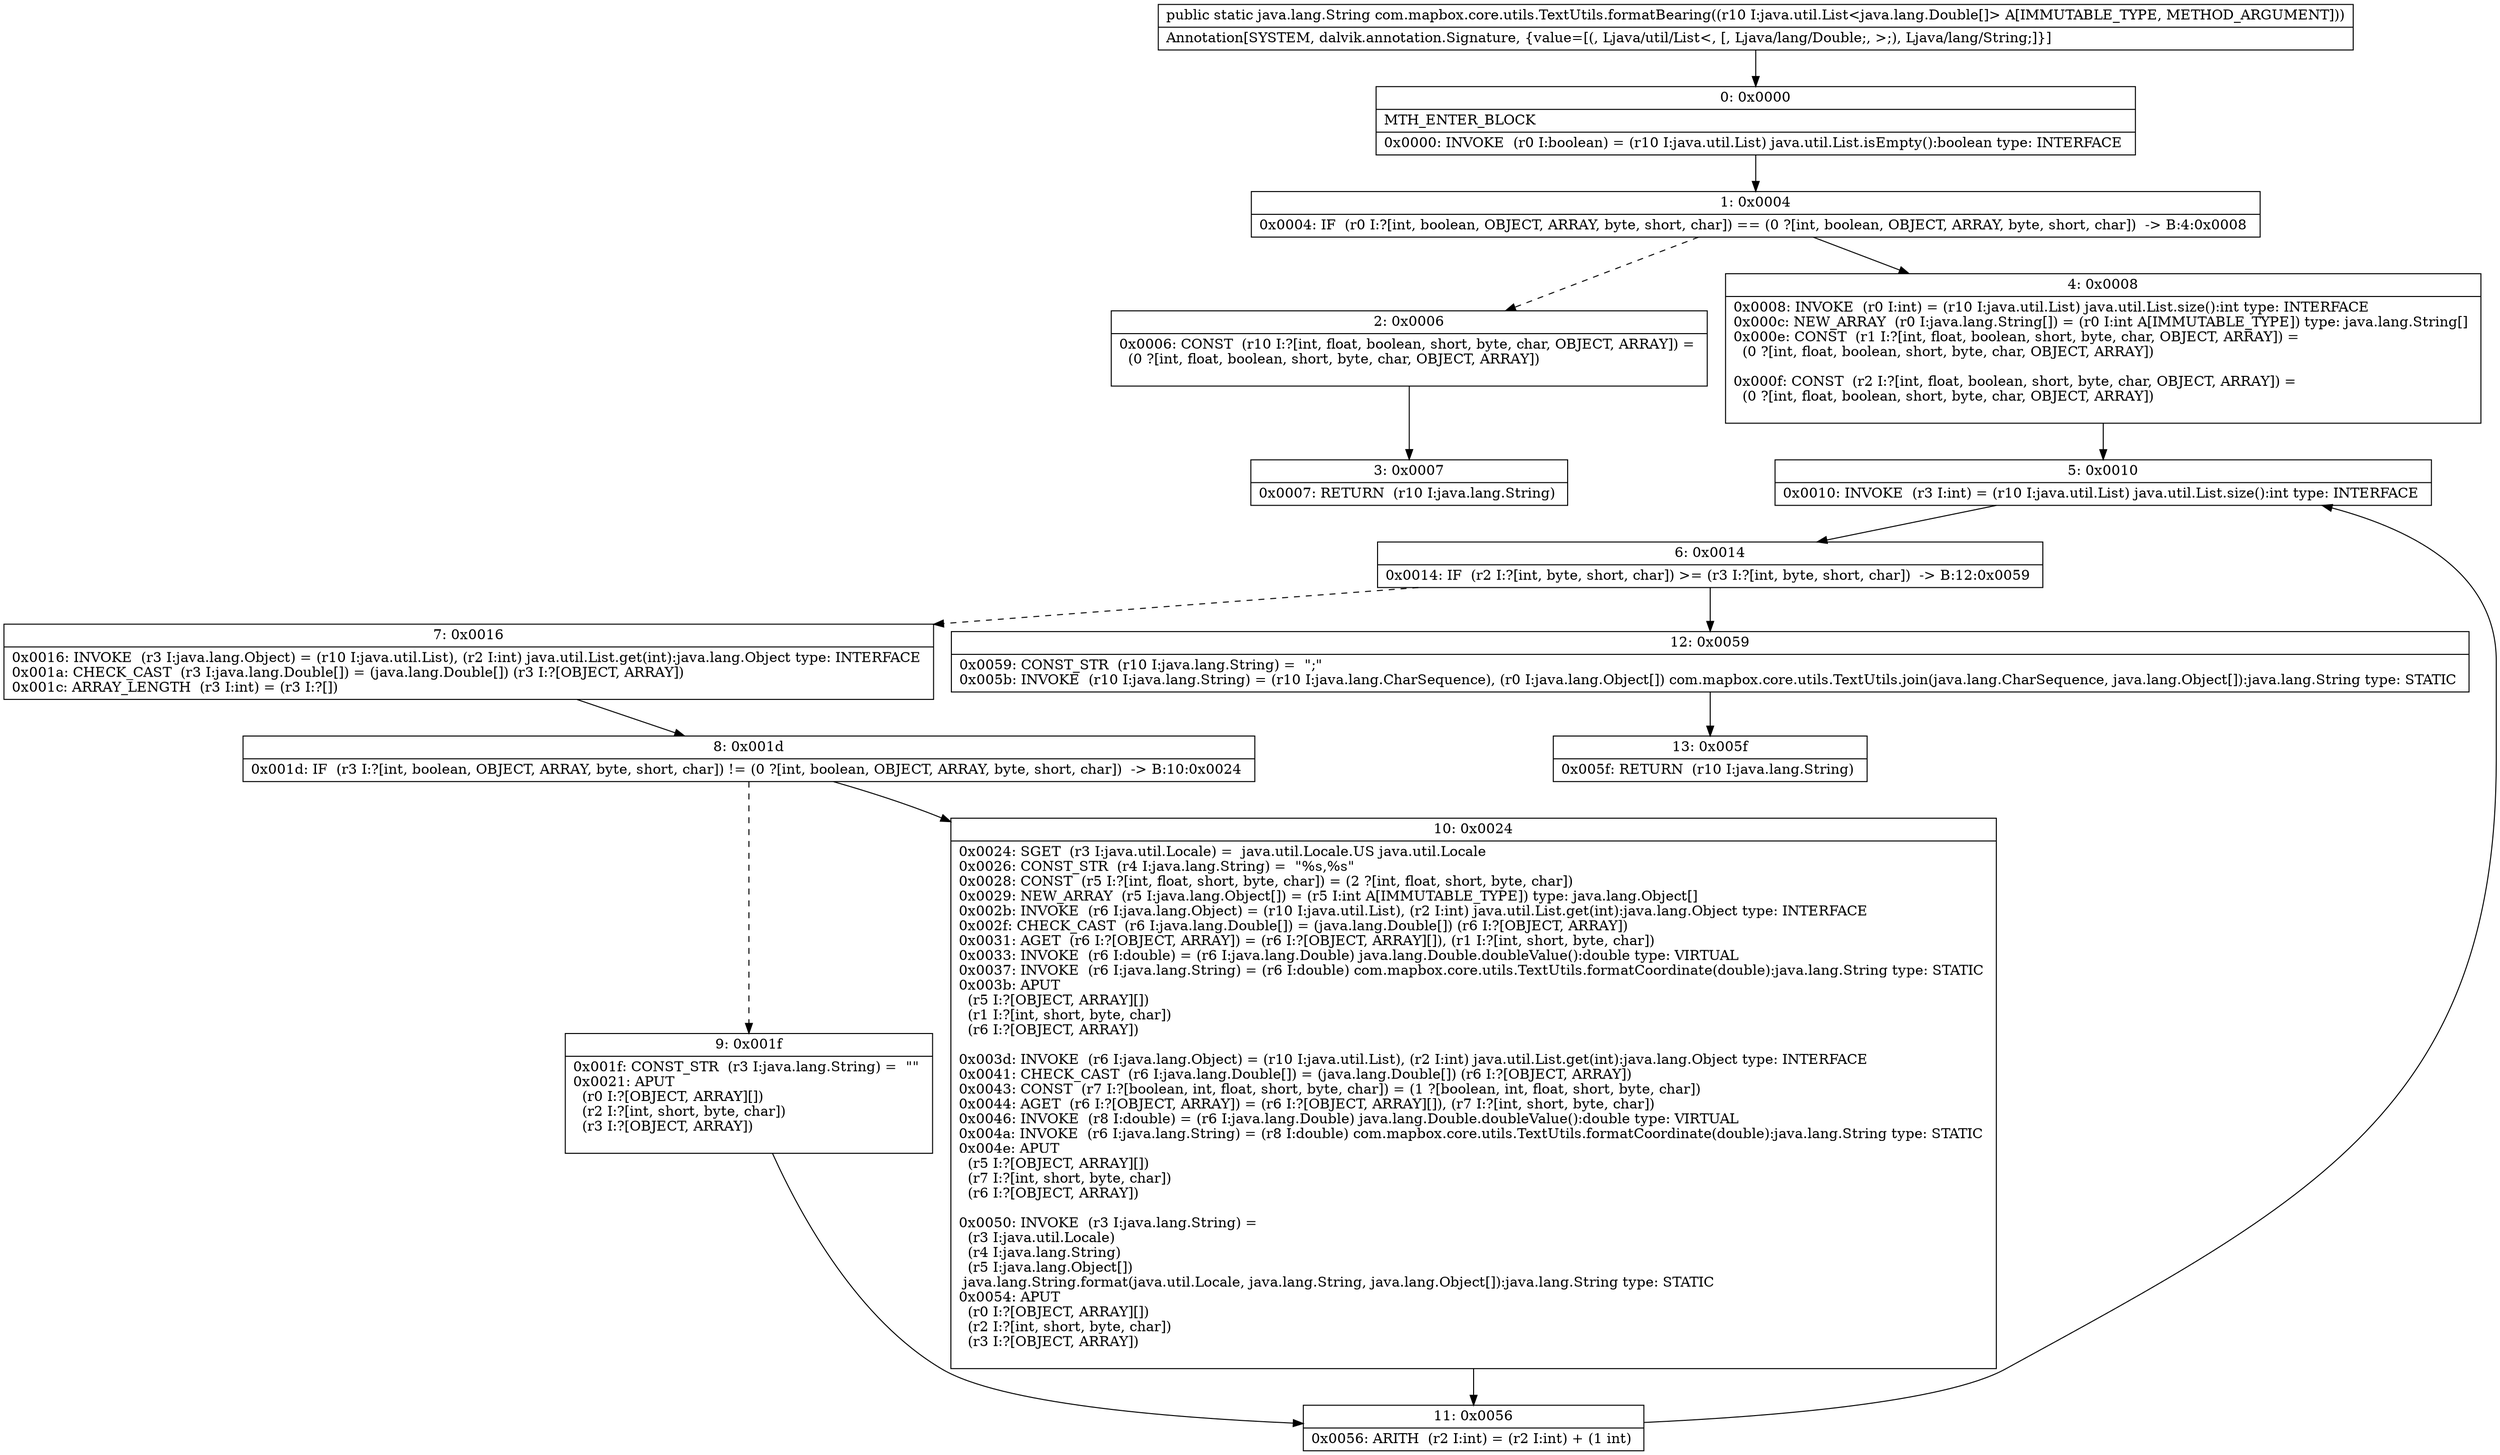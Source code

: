 digraph "CFG forcom.mapbox.core.utils.TextUtils.formatBearing(Ljava\/util\/List;)Ljava\/lang\/String;" {
Node_0 [shape=record,label="{0\:\ 0x0000|MTH_ENTER_BLOCK\l|0x0000: INVOKE  (r0 I:boolean) = (r10 I:java.util.List) java.util.List.isEmpty():boolean type: INTERFACE \l}"];
Node_1 [shape=record,label="{1\:\ 0x0004|0x0004: IF  (r0 I:?[int, boolean, OBJECT, ARRAY, byte, short, char]) == (0 ?[int, boolean, OBJECT, ARRAY, byte, short, char])  \-\> B:4:0x0008 \l}"];
Node_2 [shape=record,label="{2\:\ 0x0006|0x0006: CONST  (r10 I:?[int, float, boolean, short, byte, char, OBJECT, ARRAY]) = \l  (0 ?[int, float, boolean, short, byte, char, OBJECT, ARRAY])\l \l}"];
Node_3 [shape=record,label="{3\:\ 0x0007|0x0007: RETURN  (r10 I:java.lang.String) \l}"];
Node_4 [shape=record,label="{4\:\ 0x0008|0x0008: INVOKE  (r0 I:int) = (r10 I:java.util.List) java.util.List.size():int type: INTERFACE \l0x000c: NEW_ARRAY  (r0 I:java.lang.String[]) = (r0 I:int A[IMMUTABLE_TYPE]) type: java.lang.String[] \l0x000e: CONST  (r1 I:?[int, float, boolean, short, byte, char, OBJECT, ARRAY]) = \l  (0 ?[int, float, boolean, short, byte, char, OBJECT, ARRAY])\l \l0x000f: CONST  (r2 I:?[int, float, boolean, short, byte, char, OBJECT, ARRAY]) = \l  (0 ?[int, float, boolean, short, byte, char, OBJECT, ARRAY])\l \l}"];
Node_5 [shape=record,label="{5\:\ 0x0010|0x0010: INVOKE  (r3 I:int) = (r10 I:java.util.List) java.util.List.size():int type: INTERFACE \l}"];
Node_6 [shape=record,label="{6\:\ 0x0014|0x0014: IF  (r2 I:?[int, byte, short, char]) \>= (r3 I:?[int, byte, short, char])  \-\> B:12:0x0059 \l}"];
Node_7 [shape=record,label="{7\:\ 0x0016|0x0016: INVOKE  (r3 I:java.lang.Object) = (r10 I:java.util.List), (r2 I:int) java.util.List.get(int):java.lang.Object type: INTERFACE \l0x001a: CHECK_CAST  (r3 I:java.lang.Double[]) = (java.lang.Double[]) (r3 I:?[OBJECT, ARRAY]) \l0x001c: ARRAY_LENGTH  (r3 I:int) = (r3 I:?[]) \l}"];
Node_8 [shape=record,label="{8\:\ 0x001d|0x001d: IF  (r3 I:?[int, boolean, OBJECT, ARRAY, byte, short, char]) != (0 ?[int, boolean, OBJECT, ARRAY, byte, short, char])  \-\> B:10:0x0024 \l}"];
Node_9 [shape=record,label="{9\:\ 0x001f|0x001f: CONST_STR  (r3 I:java.lang.String) =  \"\" \l0x0021: APUT  \l  (r0 I:?[OBJECT, ARRAY][])\l  (r2 I:?[int, short, byte, char])\l  (r3 I:?[OBJECT, ARRAY])\l \l}"];
Node_10 [shape=record,label="{10\:\ 0x0024|0x0024: SGET  (r3 I:java.util.Locale) =  java.util.Locale.US java.util.Locale \l0x0026: CONST_STR  (r4 I:java.lang.String) =  \"%s,%s\" \l0x0028: CONST  (r5 I:?[int, float, short, byte, char]) = (2 ?[int, float, short, byte, char]) \l0x0029: NEW_ARRAY  (r5 I:java.lang.Object[]) = (r5 I:int A[IMMUTABLE_TYPE]) type: java.lang.Object[] \l0x002b: INVOKE  (r6 I:java.lang.Object) = (r10 I:java.util.List), (r2 I:int) java.util.List.get(int):java.lang.Object type: INTERFACE \l0x002f: CHECK_CAST  (r6 I:java.lang.Double[]) = (java.lang.Double[]) (r6 I:?[OBJECT, ARRAY]) \l0x0031: AGET  (r6 I:?[OBJECT, ARRAY]) = (r6 I:?[OBJECT, ARRAY][]), (r1 I:?[int, short, byte, char]) \l0x0033: INVOKE  (r6 I:double) = (r6 I:java.lang.Double) java.lang.Double.doubleValue():double type: VIRTUAL \l0x0037: INVOKE  (r6 I:java.lang.String) = (r6 I:double) com.mapbox.core.utils.TextUtils.formatCoordinate(double):java.lang.String type: STATIC \l0x003b: APUT  \l  (r5 I:?[OBJECT, ARRAY][])\l  (r1 I:?[int, short, byte, char])\l  (r6 I:?[OBJECT, ARRAY])\l \l0x003d: INVOKE  (r6 I:java.lang.Object) = (r10 I:java.util.List), (r2 I:int) java.util.List.get(int):java.lang.Object type: INTERFACE \l0x0041: CHECK_CAST  (r6 I:java.lang.Double[]) = (java.lang.Double[]) (r6 I:?[OBJECT, ARRAY]) \l0x0043: CONST  (r7 I:?[boolean, int, float, short, byte, char]) = (1 ?[boolean, int, float, short, byte, char]) \l0x0044: AGET  (r6 I:?[OBJECT, ARRAY]) = (r6 I:?[OBJECT, ARRAY][]), (r7 I:?[int, short, byte, char]) \l0x0046: INVOKE  (r8 I:double) = (r6 I:java.lang.Double) java.lang.Double.doubleValue():double type: VIRTUAL \l0x004a: INVOKE  (r6 I:java.lang.String) = (r8 I:double) com.mapbox.core.utils.TextUtils.formatCoordinate(double):java.lang.String type: STATIC \l0x004e: APUT  \l  (r5 I:?[OBJECT, ARRAY][])\l  (r7 I:?[int, short, byte, char])\l  (r6 I:?[OBJECT, ARRAY])\l \l0x0050: INVOKE  (r3 I:java.lang.String) = \l  (r3 I:java.util.Locale)\l  (r4 I:java.lang.String)\l  (r5 I:java.lang.Object[])\l java.lang.String.format(java.util.Locale, java.lang.String, java.lang.Object[]):java.lang.String type: STATIC \l0x0054: APUT  \l  (r0 I:?[OBJECT, ARRAY][])\l  (r2 I:?[int, short, byte, char])\l  (r3 I:?[OBJECT, ARRAY])\l \l}"];
Node_11 [shape=record,label="{11\:\ 0x0056|0x0056: ARITH  (r2 I:int) = (r2 I:int) + (1 int) \l}"];
Node_12 [shape=record,label="{12\:\ 0x0059|0x0059: CONST_STR  (r10 I:java.lang.String) =  \";\" \l0x005b: INVOKE  (r10 I:java.lang.String) = (r10 I:java.lang.CharSequence), (r0 I:java.lang.Object[]) com.mapbox.core.utils.TextUtils.join(java.lang.CharSequence, java.lang.Object[]):java.lang.String type: STATIC \l}"];
Node_13 [shape=record,label="{13\:\ 0x005f|0x005f: RETURN  (r10 I:java.lang.String) \l}"];
MethodNode[shape=record,label="{public static java.lang.String com.mapbox.core.utils.TextUtils.formatBearing((r10 I:java.util.List\<java.lang.Double[]\> A[IMMUTABLE_TYPE, METHOD_ARGUMENT]))  | Annotation[SYSTEM, dalvik.annotation.Signature, \{value=[(, Ljava\/util\/List\<, [, Ljava\/lang\/Double;, \>;), Ljava\/lang\/String;]\}]\l}"];
MethodNode -> Node_0;
Node_0 -> Node_1;
Node_1 -> Node_2[style=dashed];
Node_1 -> Node_4;
Node_2 -> Node_3;
Node_4 -> Node_5;
Node_5 -> Node_6;
Node_6 -> Node_7[style=dashed];
Node_6 -> Node_12;
Node_7 -> Node_8;
Node_8 -> Node_9[style=dashed];
Node_8 -> Node_10;
Node_9 -> Node_11;
Node_10 -> Node_11;
Node_11 -> Node_5;
Node_12 -> Node_13;
}

